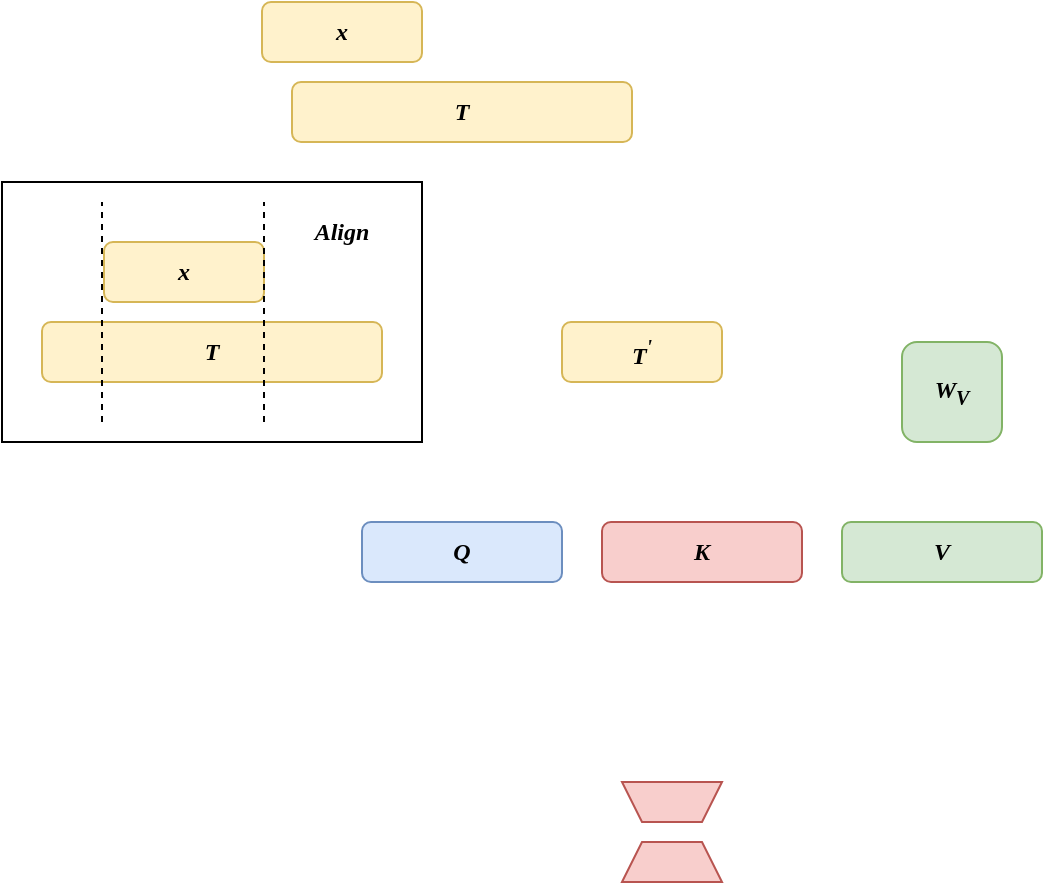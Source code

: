 <mxfile version="27.0.6">
  <diagram name="第 1 页" id="oct7XypoBCwfHtbrUegE">
    <mxGraphModel dx="818" dy="1297" grid="1" gridSize="10" guides="1" tooltips="1" connect="1" arrows="1" fold="1" page="0" pageScale="1" pageWidth="827" pageHeight="1169" math="0" shadow="0">
      <root>
        <mxCell id="0" />
        <mxCell id="1" parent="0" />
        <mxCell id="7PfDcYAJkilFknYiGvMv-1" value="V" style="rounded=1;whiteSpace=wrap;html=1;rotation=0;fillColor=#d5e8d4;strokeColor=#82b366;fontFamily=Comic Sans MS;fontStyle=3" vertex="1" parent="1">
          <mxGeometry x="490" y="320" width="100" height="30" as="geometry" />
        </mxCell>
        <mxCell id="7PfDcYAJkilFknYiGvMv-2" value="K" style="rounded=1;whiteSpace=wrap;html=1;rotation=0;fillColor=#f8cecc;strokeColor=#b85450;fontFamily=Comic Sans MS;fontStyle=3" vertex="1" parent="1">
          <mxGeometry x="370" y="320" width="100" height="30" as="geometry" />
        </mxCell>
        <mxCell id="7PfDcYAJkilFknYiGvMv-4" value="Q" style="rounded=1;whiteSpace=wrap;html=1;rotation=0;fillColor=#dae8fc;strokeColor=#6c8ebf;fontFamily=Comic Sans MS;fontStyle=3" vertex="1" parent="1">
          <mxGeometry x="250" y="320" width="100" height="30" as="geometry" />
        </mxCell>
        <mxCell id="7PfDcYAJkilFknYiGvMv-13" value="&lt;span&gt;x&lt;/span&gt;" style="rounded=1;whiteSpace=wrap;html=1;rotation=0;fillColor=#fff2cc;strokeColor=#d6b656;fontFamily=Comic Sans MS;fontStyle=3" vertex="1" parent="1">
          <mxGeometry x="200" y="60" width="80" height="30" as="geometry" />
        </mxCell>
        <mxCell id="7PfDcYAJkilFknYiGvMv-14" value="T&lt;sup&gt;&#39;&lt;/sup&gt;" style="rounded=1;whiteSpace=wrap;html=1;rotation=0;fillColor=#fff2cc;strokeColor=#d6b656;fontFamily=Comic Sans MS;fontStyle=3" vertex="1" parent="1">
          <mxGeometry x="350" y="220" width="80" height="30" as="geometry" />
        </mxCell>
        <mxCell id="7PfDcYAJkilFknYiGvMv-15" value="W&lt;sub&gt;V&lt;/sub&gt;" style="rounded=1;whiteSpace=wrap;html=1;rotation=0;fillColor=#d5e8d4;strokeColor=#82b366;fontFamily=Comic Sans MS;fontStyle=3" vertex="1" parent="1">
          <mxGeometry x="520" y="230" width="50" height="50" as="geometry" />
        </mxCell>
        <mxCell id="7PfDcYAJkilFknYiGvMv-16" value="" style="shape=trapezoid;perimeter=trapezoidPerimeter;whiteSpace=wrap;html=1;fixedSize=1;fillColor=#f8cecc;strokeColor=#b85450;size=10;" vertex="1" parent="1">
          <mxGeometry x="380" y="480" width="50" height="20" as="geometry" />
        </mxCell>
        <mxCell id="7PfDcYAJkilFknYiGvMv-17" value="" style="shape=trapezoid;perimeter=trapezoidPerimeter;whiteSpace=wrap;html=1;fixedSize=1;fillColor=#f8cecc;strokeColor=#b85450;size=10;rotation=-180;" vertex="1" parent="1">
          <mxGeometry x="380" y="450" width="50" height="20" as="geometry" />
        </mxCell>
        <mxCell id="7PfDcYAJkilFknYiGvMv-20" value="" style="group;fontFamily=Comic Sans MS;" vertex="1" connectable="0" parent="1">
          <mxGeometry x="70" y="150" width="210" height="130" as="geometry" />
        </mxCell>
        <mxCell id="7PfDcYAJkilFknYiGvMv-18" value="" style="rounded=0;whiteSpace=wrap;html=1;" vertex="1" parent="7PfDcYAJkilFknYiGvMv-20">
          <mxGeometry width="210" height="130" as="geometry" />
        </mxCell>
        <mxCell id="7PfDcYAJkilFknYiGvMv-19" value="" style="group" vertex="1" connectable="0" parent="7PfDcYAJkilFknYiGvMv-20">
          <mxGeometry x="20" y="10" width="170" height="110" as="geometry" />
        </mxCell>
        <mxCell id="7PfDcYAJkilFknYiGvMv-6" value="&lt;span&gt;x&lt;/span&gt;" style="rounded=1;whiteSpace=wrap;html=1;rotation=0;fillColor=#fff2cc;strokeColor=#d6b656;fontFamily=Comic Sans MS;fontStyle=3" vertex="1" parent="7PfDcYAJkilFknYiGvMv-19">
          <mxGeometry x="31" y="20" width="80" height="30" as="geometry" />
        </mxCell>
        <mxCell id="7PfDcYAJkilFknYiGvMv-8" value="T" style="rounded=1;whiteSpace=wrap;html=1;rotation=0;fillColor=#fff2cc;strokeColor=#d6b656;fontFamily=Comic Sans MS;fontStyle=3" vertex="1" parent="7PfDcYAJkilFknYiGvMv-19">
          <mxGeometry y="60" width="170" height="30" as="geometry" />
        </mxCell>
        <mxCell id="7PfDcYAJkilFknYiGvMv-10" value="" style="endArrow=none;dashed=1;html=1;rounded=0;" edge="1" parent="7PfDcYAJkilFknYiGvMv-19">
          <mxGeometry width="50" height="50" relative="1" as="geometry">
            <mxPoint x="30" y="110" as="sourcePoint" />
            <mxPoint x="30" as="targetPoint" />
          </mxGeometry>
        </mxCell>
        <mxCell id="7PfDcYAJkilFknYiGvMv-11" value="" style="endArrow=none;dashed=1;html=1;rounded=0;" edge="1" parent="7PfDcYAJkilFknYiGvMv-19">
          <mxGeometry width="50" height="50" relative="1" as="geometry">
            <mxPoint x="111" y="110" as="sourcePoint" />
            <mxPoint x="111" as="targetPoint" />
          </mxGeometry>
        </mxCell>
        <mxCell id="7PfDcYAJkilFknYiGvMv-21" value="&lt;i&gt;&lt;b&gt;Align&lt;/b&gt;&lt;/i&gt;" style="text;html=1;align=center;verticalAlign=middle;whiteSpace=wrap;rounded=0;fontFamily=Comic Sans MS;" vertex="1" parent="7PfDcYAJkilFknYiGvMv-20">
          <mxGeometry x="140" y="10" width="60" height="30" as="geometry" />
        </mxCell>
        <mxCell id="7PfDcYAJkilFknYiGvMv-22" value="T" style="rounded=1;whiteSpace=wrap;html=1;rotation=0;fillColor=#fff2cc;strokeColor=#d6b656;fontFamily=Comic Sans MS;fontStyle=3" vertex="1" parent="1">
          <mxGeometry x="215" y="100" width="170" height="30" as="geometry" />
        </mxCell>
      </root>
    </mxGraphModel>
  </diagram>
</mxfile>
